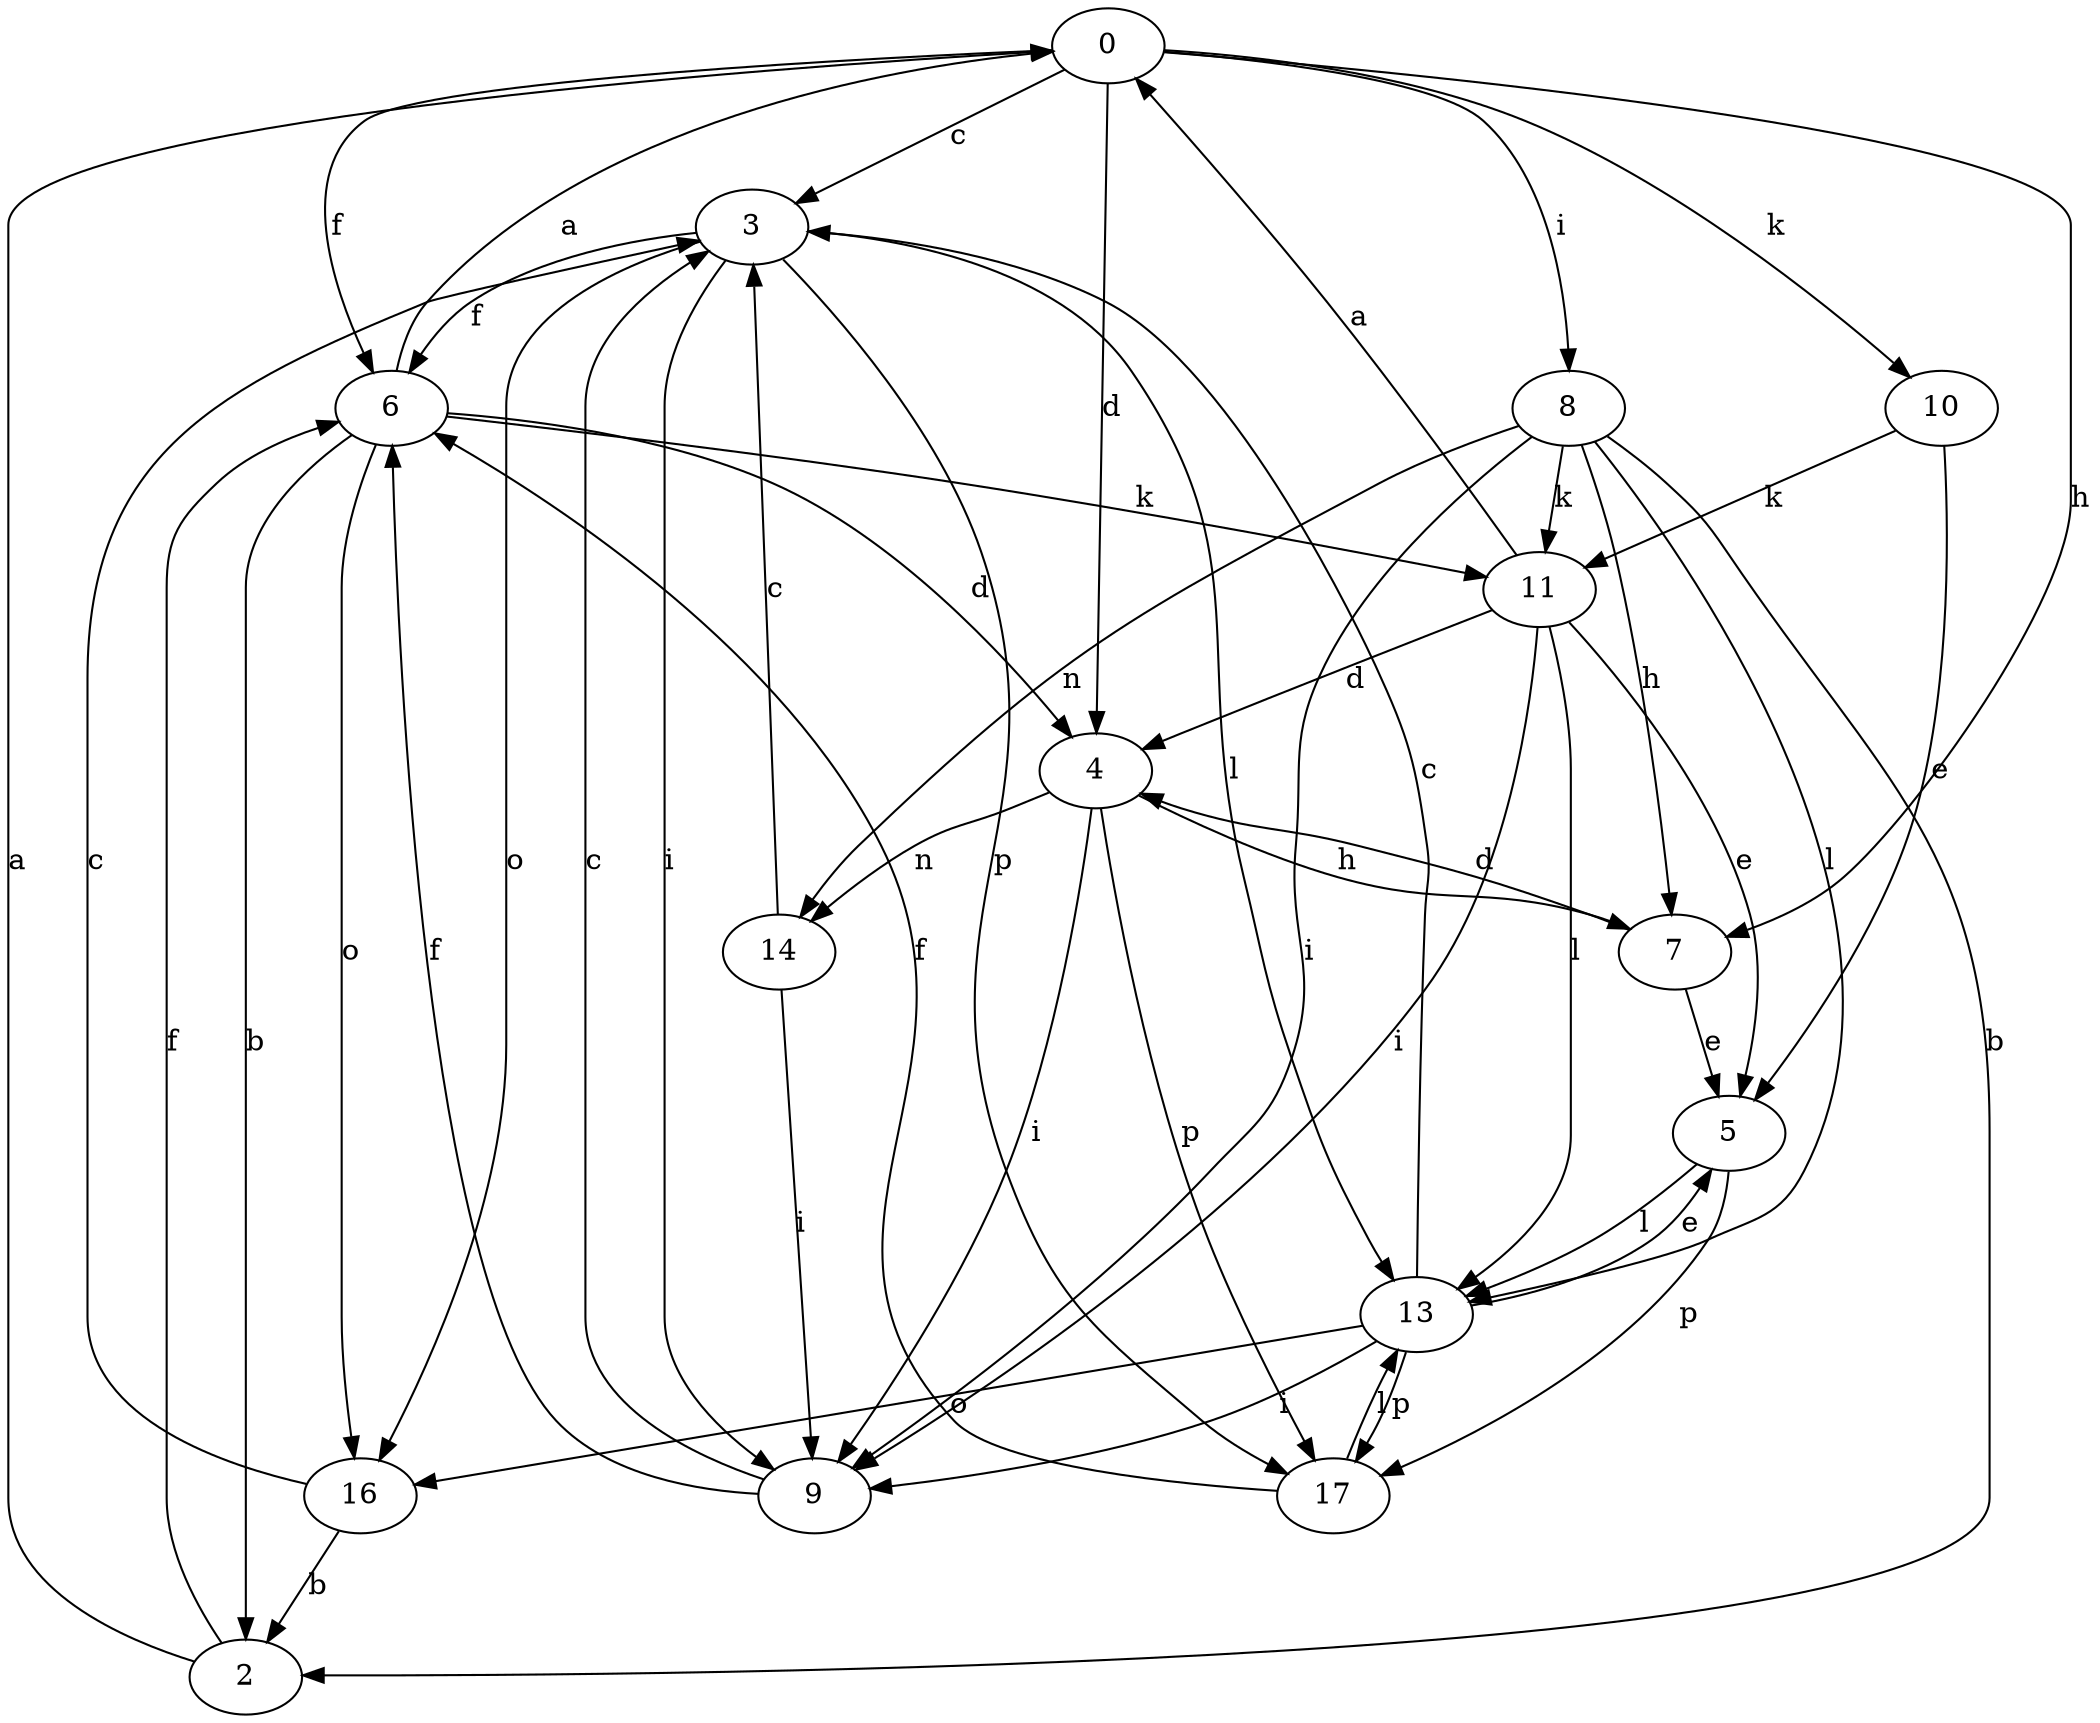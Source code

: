 strict digraph  {
0;
2;
3;
4;
5;
6;
7;
8;
9;
10;
11;
13;
14;
16;
17;
0 -> 3  [label=c];
0 -> 4  [label=d];
0 -> 6  [label=f];
0 -> 7  [label=h];
0 -> 8  [label=i];
0 -> 10  [label=k];
2 -> 0  [label=a];
2 -> 6  [label=f];
3 -> 6  [label=f];
3 -> 9  [label=i];
3 -> 13  [label=l];
3 -> 16  [label=o];
3 -> 17  [label=p];
4 -> 7  [label=h];
4 -> 9  [label=i];
4 -> 14  [label=n];
4 -> 17  [label=p];
5 -> 13  [label=l];
5 -> 17  [label=p];
6 -> 0  [label=a];
6 -> 2  [label=b];
6 -> 4  [label=d];
6 -> 11  [label=k];
6 -> 16  [label=o];
7 -> 4  [label=d];
7 -> 5  [label=e];
8 -> 2  [label=b];
8 -> 7  [label=h];
8 -> 9  [label=i];
8 -> 11  [label=k];
8 -> 13  [label=l];
8 -> 14  [label=n];
9 -> 3  [label=c];
9 -> 6  [label=f];
10 -> 5  [label=e];
10 -> 11  [label=k];
11 -> 0  [label=a];
11 -> 4  [label=d];
11 -> 5  [label=e];
11 -> 9  [label=i];
11 -> 13  [label=l];
13 -> 3  [label=c];
13 -> 5  [label=e];
13 -> 9  [label=i];
13 -> 16  [label=o];
13 -> 17  [label=p];
14 -> 3  [label=c];
14 -> 9  [label=i];
16 -> 2  [label=b];
16 -> 3  [label=c];
17 -> 6  [label=f];
17 -> 13  [label=l];
}
